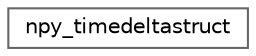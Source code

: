 digraph "Graphical Class Hierarchy"
{
 // LATEX_PDF_SIZE
  bgcolor="transparent";
  edge [fontname=Helvetica,fontsize=10,labelfontname=Helvetica,labelfontsize=10];
  node [fontname=Helvetica,fontsize=10,shape=box,height=0.2,width=0.4];
  rankdir="LR";
  Node0 [id="Node000000",label="npy_timedeltastruct",height=0.2,width=0.4,color="grey40", fillcolor="white", style="filled",URL="$de/d9d/structnpy__timedeltastruct.html",tooltip=" "];
}
